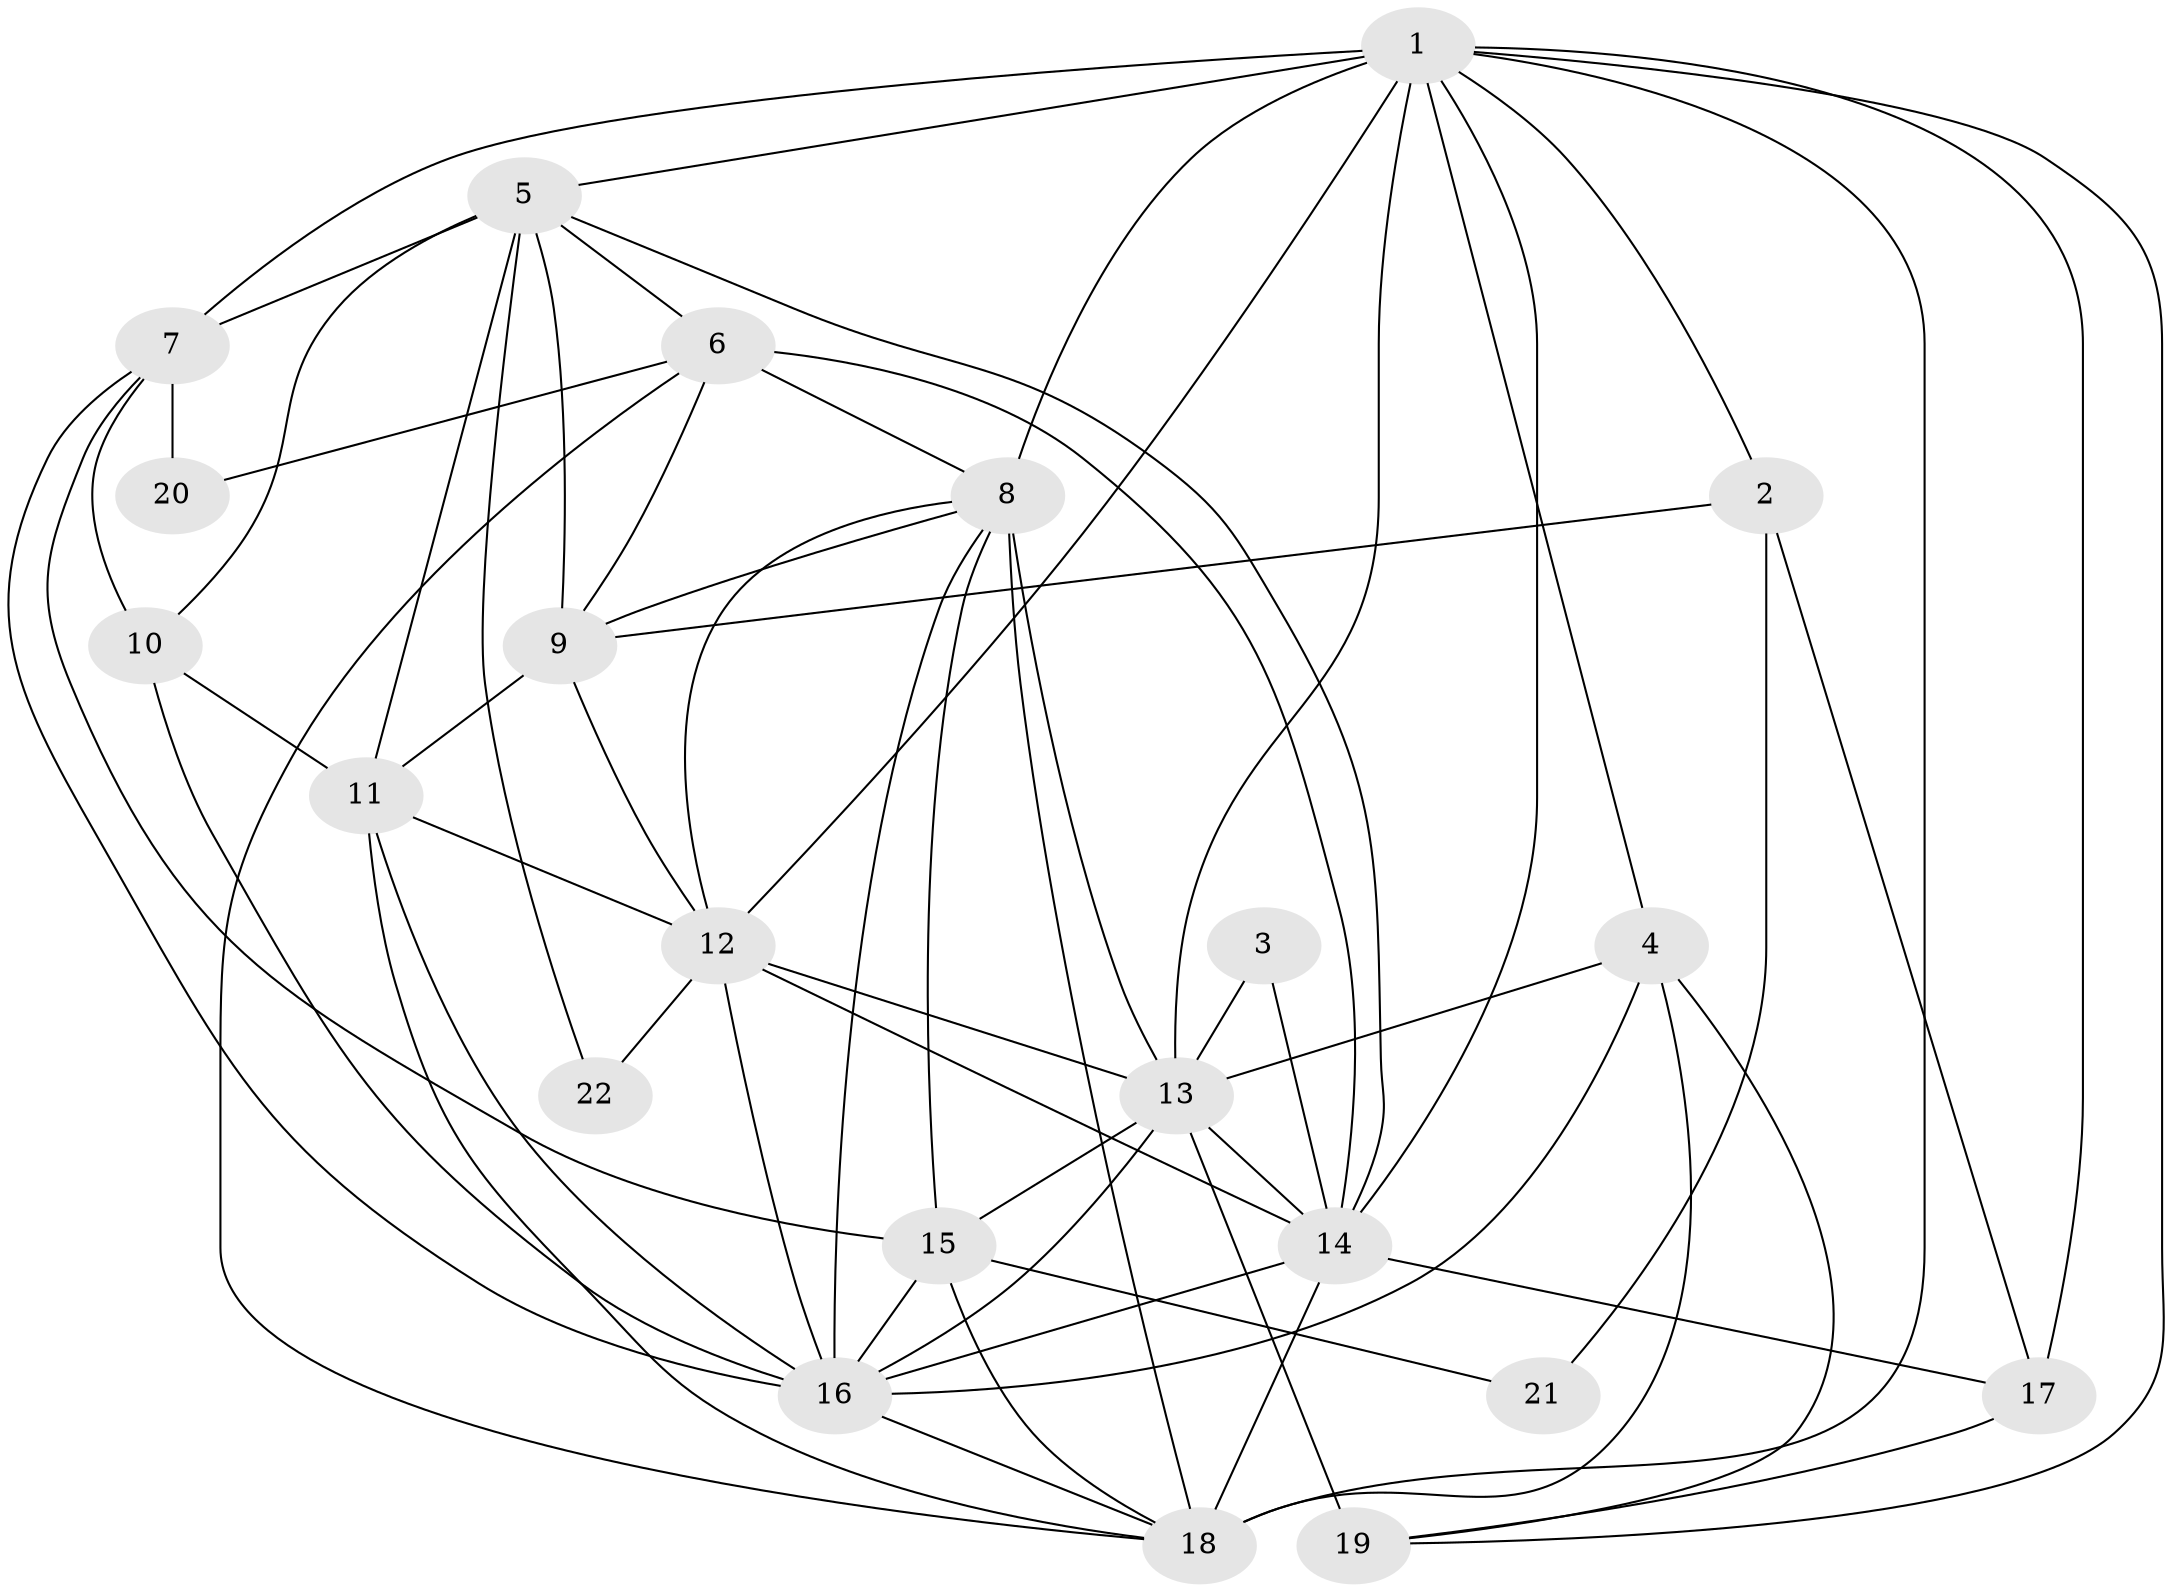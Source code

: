 // original degree distribution, {4: 0.2222222222222222, 2: 0.14285714285714285, 3: 0.2857142857142857, 5: 0.19047619047619047, 6: 0.1111111111111111, 8: 0.015873015873015872, 7: 0.031746031746031744}
// Generated by graph-tools (version 1.1) at 2025/51/03/04/25 22:51:12]
// undirected, 22 vertices, 65 edges
graph export_dot {
  node [color=gray90,style=filled];
  1;
  2;
  3;
  4;
  5;
  6;
  7;
  8;
  9;
  10;
  11;
  12;
  13;
  14;
  15;
  16;
  17;
  18;
  19;
  20;
  21;
  22;
  1 -- 2 [weight=1.0];
  1 -- 4 [weight=1.0];
  1 -- 5 [weight=2.0];
  1 -- 7 [weight=1.0];
  1 -- 8 [weight=3.0];
  1 -- 12 [weight=1.0];
  1 -- 13 [weight=1.0];
  1 -- 14 [weight=1.0];
  1 -- 17 [weight=1.0];
  1 -- 18 [weight=3.0];
  1 -- 19 [weight=1.0];
  2 -- 9 [weight=1.0];
  2 -- 17 [weight=2.0];
  2 -- 21 [weight=1.0];
  3 -- 13 [weight=1.0];
  3 -- 14 [weight=1.0];
  4 -- 13 [weight=2.0];
  4 -- 16 [weight=1.0];
  4 -- 18 [weight=1.0];
  4 -- 19 [weight=1.0];
  5 -- 6 [weight=1.0];
  5 -- 7 [weight=2.0];
  5 -- 9 [weight=1.0];
  5 -- 10 [weight=1.0];
  5 -- 11 [weight=2.0];
  5 -- 14 [weight=1.0];
  5 -- 22 [weight=1.0];
  6 -- 8 [weight=2.0];
  6 -- 9 [weight=1.0];
  6 -- 14 [weight=1.0];
  6 -- 18 [weight=1.0];
  6 -- 20 [weight=1.0];
  7 -- 10 [weight=1.0];
  7 -- 15 [weight=1.0];
  7 -- 16 [weight=1.0];
  7 -- 20 [weight=1.0];
  8 -- 9 [weight=1.0];
  8 -- 12 [weight=1.0];
  8 -- 13 [weight=5.0];
  8 -- 15 [weight=2.0];
  8 -- 16 [weight=1.0];
  8 -- 18 [weight=1.0];
  9 -- 11 [weight=1.0];
  9 -- 12 [weight=1.0];
  10 -- 11 [weight=1.0];
  10 -- 16 [weight=1.0];
  11 -- 12 [weight=1.0];
  11 -- 16 [weight=1.0];
  11 -- 18 [weight=1.0];
  12 -- 13 [weight=1.0];
  12 -- 14 [weight=1.0];
  12 -- 16 [weight=2.0];
  12 -- 22 [weight=1.0];
  13 -- 14 [weight=1.0];
  13 -- 15 [weight=1.0];
  13 -- 16 [weight=1.0];
  13 -- 19 [weight=3.0];
  14 -- 16 [weight=1.0];
  14 -- 17 [weight=1.0];
  14 -- 18 [weight=1.0];
  15 -- 16 [weight=2.0];
  15 -- 18 [weight=1.0];
  15 -- 21 [weight=1.0];
  16 -- 18 [weight=1.0];
  17 -- 19 [weight=1.0];
}
